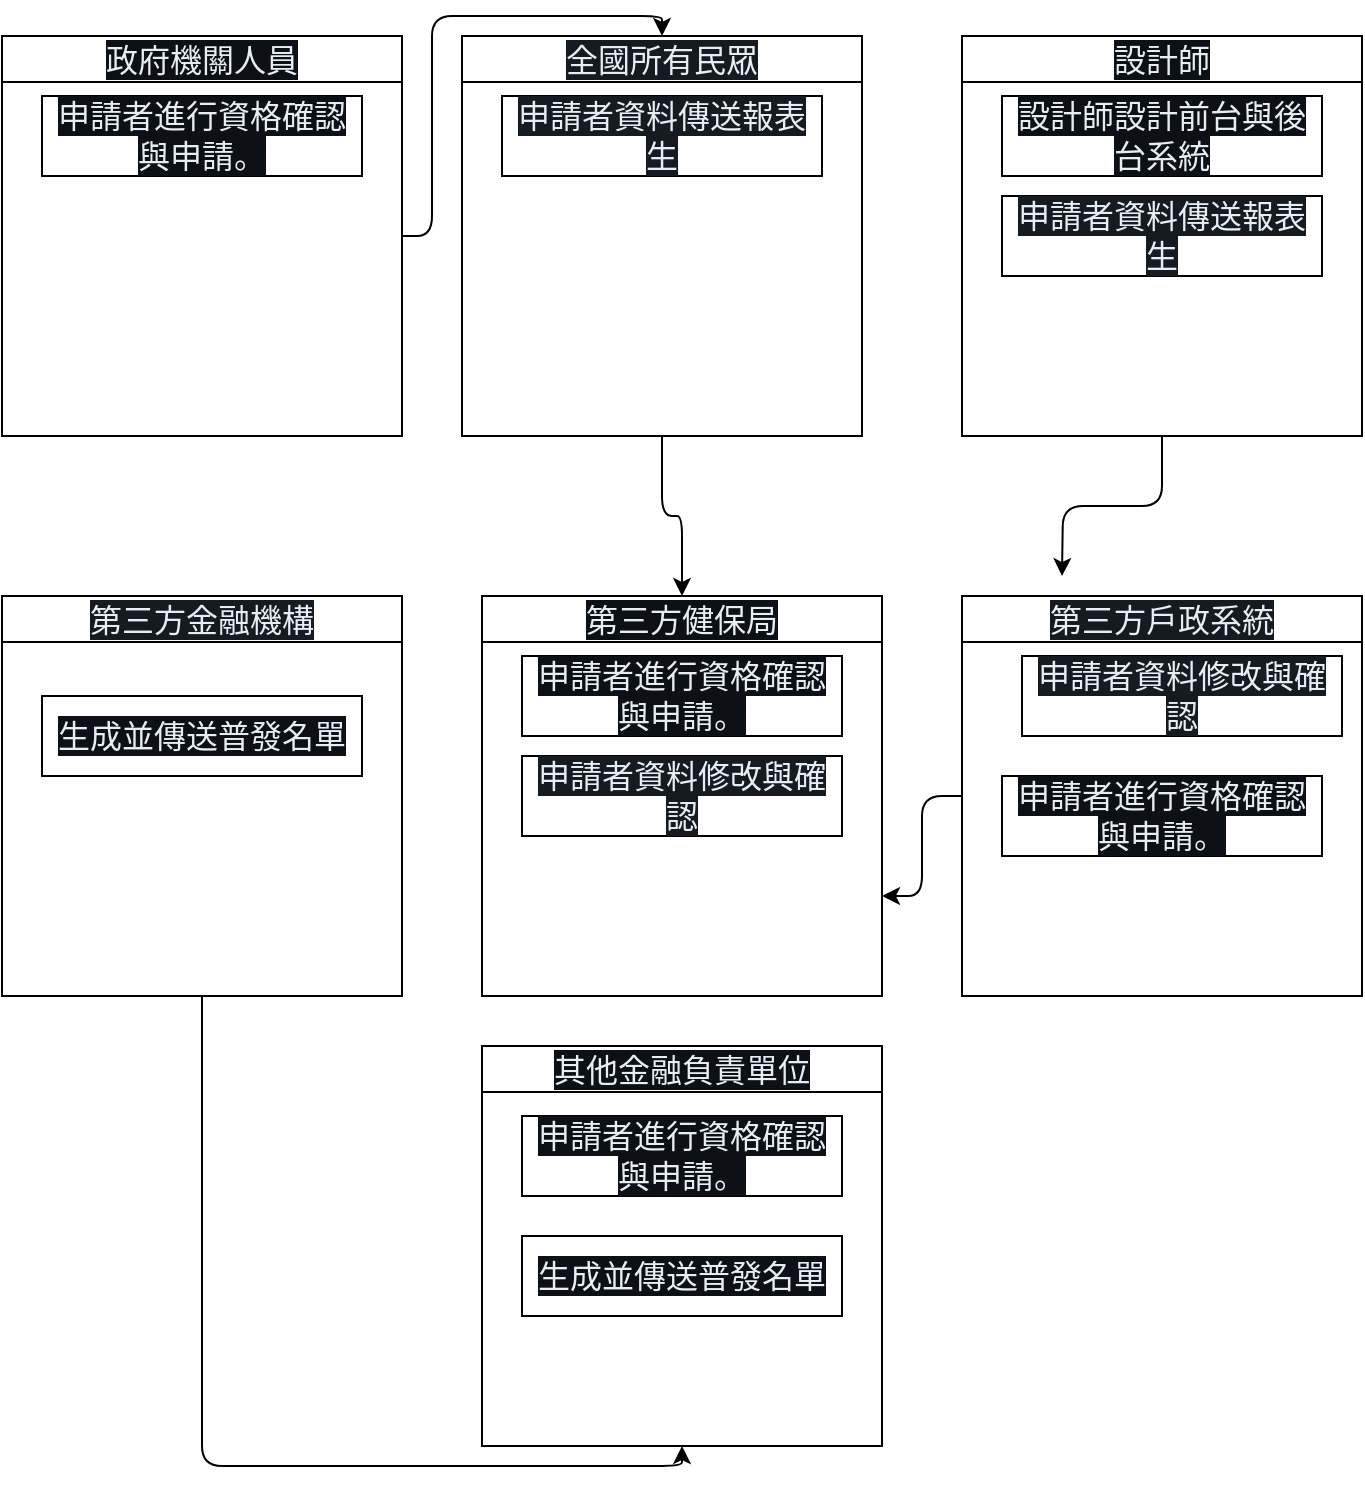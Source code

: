 <mxfile>
    <diagram id="ue5rbC3vXIAoA3zJ4qLh" name="第1頁">
        <mxGraphModel dx="877" dy="804" grid="1" gridSize="10" guides="1" tooltips="1" connect="1" arrows="1" fold="1" page="1" pageScale="1" pageWidth="827" pageHeight="1169" math="0" shadow="0">
            <root>
                <mxCell id="0"/>
                <mxCell id="1" parent="0"/>
                <mxCell id="42" style="edgeStyle=orthogonalEdgeStyle;html=1;entryX=1;entryY=0.75;entryDx=0;entryDy=0;" edge="1" parent="1" source="3" target="8">
                    <mxGeometry relative="1" as="geometry"/>
                </mxCell>
                <mxCell id="3" value="&lt;span style=&quot;color: rgb(230, 237, 243); font-family: -apple-system, BlinkMacSystemFont, &amp;quot;Segoe UI&amp;quot;, &amp;quot;Noto Sans&amp;quot;, Helvetica, Arial, sans-serif, &amp;quot;Apple Color Emoji&amp;quot;, &amp;quot;Segoe UI Emoji&amp;quot;; font-size: 16px; font-weight: 400; text-align: start; background-color: rgb(22, 27, 34);&quot;&gt;第三方戶政系統&lt;/span&gt;" style="swimlane;whiteSpace=wrap;html=1;" vertex="1" parent="1">
                    <mxGeometry x="520" y="360" width="200" height="200" as="geometry"/>
                </mxCell>
                <mxCell id="27" value="&lt;span style=&quot;color: rgb(230, 237, 243); font-family: -apple-system, BlinkMacSystemFont, &amp;quot;Segoe UI&amp;quot;, &amp;quot;Noto Sans&amp;quot;, Helvetica, Arial, sans-serif, &amp;quot;Apple Color Emoji&amp;quot;, &amp;quot;Segoe UI Emoji&amp;quot;; font-size: 16px; text-align: start; background-color: rgb(22, 27, 34);&quot;&gt;申請者資料修改與確認&lt;/span&gt;" style="rounded=0;whiteSpace=wrap;html=1;" vertex="1" parent="3">
                    <mxGeometry x="30" y="30" width="160" height="40" as="geometry"/>
                </mxCell>
                <mxCell id="37" value="&lt;span style=&quot;color: rgb(230, 237, 243); font-family: -apple-system, BlinkMacSystemFont, &amp;quot;Segoe UI&amp;quot;, &amp;quot;Noto Sans&amp;quot;, Helvetica, Arial, sans-serif, &amp;quot;Apple Color Emoji&amp;quot;, &amp;quot;Segoe UI Emoji&amp;quot;; font-size: 16px; text-align: start; background-color: rgb(13, 17, 23);&quot;&gt;申請者進行資格確認與申請。&lt;/span&gt;" style="rounded=0;whiteSpace=wrap;html=1;" vertex="1" parent="3">
                    <mxGeometry x="20" y="90" width="160" height="40" as="geometry"/>
                </mxCell>
                <mxCell id="43" style="edgeStyle=orthogonalEdgeStyle;html=1;" edge="1" parent="1" source="4">
                    <mxGeometry relative="1" as="geometry">
                        <mxPoint x="570" y="350" as="targetPoint"/>
                    </mxGeometry>
                </mxCell>
                <mxCell id="4" value="&lt;span style=&quot;color: rgb(230, 237, 243); font-family: -apple-system, BlinkMacSystemFont, &amp;quot;Segoe UI&amp;quot;, &amp;quot;Noto Sans&amp;quot;, Helvetica, Arial, sans-serif, &amp;quot;Apple Color Emoji&amp;quot;, &amp;quot;Segoe UI Emoji&amp;quot;; font-size: 16px; font-weight: 400; text-align: start; background-color: rgb(13, 17, 23);&quot;&gt;設計師&lt;/span&gt;" style="swimlane;whiteSpace=wrap;html=1;" vertex="1" parent="1">
                    <mxGeometry x="520" y="80" width="200" height="200" as="geometry"/>
                </mxCell>
                <mxCell id="15" value="&lt;span style=&quot;color: rgb(230, 237, 243); font-family: -apple-system, BlinkMacSystemFont, &amp;quot;Segoe UI&amp;quot;, &amp;quot;Noto Sans&amp;quot;, Helvetica, Arial, sans-serif, &amp;quot;Apple Color Emoji&amp;quot;, &amp;quot;Segoe UI Emoji&amp;quot;; font-size: 16px; text-align: start; background-color: rgb(13, 17, 23);&quot;&gt;設計師設計前台與後台系統&lt;/span&gt;" style="rounded=0;whiteSpace=wrap;html=1;" vertex="1" parent="4">
                    <mxGeometry x="20" y="30" width="160" height="40" as="geometry"/>
                </mxCell>
                <mxCell id="16" value="&lt;span style=&quot;color: rgb(230, 237, 243); font-family: -apple-system, BlinkMacSystemFont, &amp;quot;Segoe UI&amp;quot;, &amp;quot;Noto Sans&amp;quot;, Helvetica, Arial, sans-serif, &amp;quot;Apple Color Emoji&amp;quot;, &amp;quot;Segoe UI Emoji&amp;quot;; font-size: 16px; text-align: start; background-color: rgb(22, 27, 34);&quot;&gt;申請者資料傳送報表生&lt;/span&gt;" style="rounded=0;whiteSpace=wrap;html=1;" vertex="1" parent="4">
                    <mxGeometry x="20" y="80" width="160" height="40" as="geometry"/>
                </mxCell>
                <mxCell id="44" style="edgeStyle=orthogonalEdgeStyle;html=1;entryX=0.5;entryY=0;entryDx=0;entryDy=0;" edge="1" parent="1" source="5" target="8">
                    <mxGeometry relative="1" as="geometry"/>
                </mxCell>
                <mxCell id="5" value="&lt;span style=&quot;color: rgb(230, 237, 243); font-family: -apple-system, BlinkMacSystemFont, &amp;quot;Segoe UI&amp;quot;, &amp;quot;Noto Sans&amp;quot;, Helvetica, Arial, sans-serif, &amp;quot;Apple Color Emoji&amp;quot;, &amp;quot;Segoe UI Emoji&amp;quot;; font-size: 16px; font-weight: 400; text-align: start; background-color: rgb(22, 27, 34);&quot;&gt;全國所有民眾&lt;/span&gt;" style="swimlane;whiteSpace=wrap;html=1;" vertex="1" parent="1">
                    <mxGeometry x="270" y="80" width="200" height="200" as="geometry"/>
                </mxCell>
                <mxCell id="14" value="&lt;span style=&quot;color: rgb(230, 237, 243); font-family: -apple-system, BlinkMacSystemFont, &amp;quot;Segoe UI&amp;quot;, &amp;quot;Noto Sans&amp;quot;, Helvetica, Arial, sans-serif, &amp;quot;Apple Color Emoji&amp;quot;, &amp;quot;Segoe UI Emoji&amp;quot;; font-size: 16px; text-align: start; background-color: rgb(22, 27, 34);&quot;&gt;申請者資料傳送報表生&lt;/span&gt;" style="rounded=0;whiteSpace=wrap;html=1;" vertex="1" parent="5">
                    <mxGeometry x="20" y="30" width="160" height="40" as="geometry"/>
                </mxCell>
                <mxCell id="6" value="&lt;span style=&quot;color: rgb(230, 237, 243); font-family: -apple-system, BlinkMacSystemFont, &amp;quot;Segoe UI&amp;quot;, &amp;quot;Noto Sans&amp;quot;, Helvetica, Arial, sans-serif, &amp;quot;Apple Color Emoji&amp;quot;, &amp;quot;Segoe UI Emoji&amp;quot;; font-size: 16px; font-weight: 400; text-align: start; background-color: rgb(13, 17, 23);&quot;&gt;其他金融負責單位&lt;/span&gt;" style="swimlane;whiteSpace=wrap;html=1;" vertex="1" parent="1">
                    <mxGeometry x="280" y="585" width="200" height="200" as="geometry"/>
                </mxCell>
                <mxCell id="12" value="&lt;span style=&quot;color: rgb(230, 237, 243); font-family: -apple-system, BlinkMacSystemFont, &amp;quot;Segoe UI&amp;quot;, &amp;quot;Noto Sans&amp;quot;, Helvetica, Arial, sans-serif, &amp;quot;Apple Color Emoji&amp;quot;, &amp;quot;Segoe UI Emoji&amp;quot;; font-size: 16px; text-align: start; background-color: rgb(13, 17, 23);&quot;&gt;申請者進行資格確認與申請。&lt;/span&gt;" style="rounded=0;whiteSpace=wrap;html=1;" vertex="1" parent="6">
                    <mxGeometry x="20" y="35" width="160" height="40" as="geometry"/>
                </mxCell>
                <mxCell id="38" value="&lt;span style=&quot;color: rgb(230, 237, 243); font-family: -apple-system, BlinkMacSystemFont, &amp;quot;Segoe UI&amp;quot;, &amp;quot;Noto Sans&amp;quot;, Helvetica, Arial, sans-serif, &amp;quot;Apple Color Emoji&amp;quot;, &amp;quot;Segoe UI Emoji&amp;quot;; font-size: 16px; text-align: start; background-color: rgb(13, 17, 23);&quot;&gt;生成並傳送普發名單&lt;/span&gt;" style="rounded=0;whiteSpace=wrap;html=1;" vertex="1" parent="6">
                    <mxGeometry x="20" y="95" width="160" height="40" as="geometry"/>
                </mxCell>
                <mxCell id="41" style="edgeStyle=orthogonalEdgeStyle;html=1;entryX=0.5;entryY=0;entryDx=0;entryDy=0;" edge="1" parent="1" source="7" target="5">
                    <mxGeometry relative="1" as="geometry"/>
                </mxCell>
                <mxCell id="7" value="&lt;span style=&quot;color: rgb(230, 237, 243); font-family: -apple-system, BlinkMacSystemFont, &amp;quot;Segoe UI&amp;quot;, &amp;quot;Noto Sans&amp;quot;, Helvetica, Arial, sans-serif, &amp;quot;Apple Color Emoji&amp;quot;, &amp;quot;Segoe UI Emoji&amp;quot;; font-size: 16px; font-weight: 400; text-align: start; background-color: rgb(13, 17, 23);&quot;&gt;政府機關人員&lt;/span&gt;" style="swimlane;whiteSpace=wrap;html=1;" vertex="1" parent="1">
                    <mxGeometry x="40" y="80" width="200" height="200" as="geometry"/>
                </mxCell>
                <mxCell id="11" value="&lt;span style=&quot;color: rgb(230, 237, 243); font-family: -apple-system, BlinkMacSystemFont, &amp;quot;Segoe UI&amp;quot;, &amp;quot;Noto Sans&amp;quot;, Helvetica, Arial, sans-serif, &amp;quot;Apple Color Emoji&amp;quot;, &amp;quot;Segoe UI Emoji&amp;quot;; font-size: 16px; text-align: start; background-color: rgb(13, 17, 23);&quot;&gt;申請者進行資格確認與申請。&lt;/span&gt;" style="rounded=0;whiteSpace=wrap;html=1;" vertex="1" parent="7">
                    <mxGeometry x="20" y="30" width="160" height="40" as="geometry"/>
                </mxCell>
                <mxCell id="8" value="&lt;span style=&quot;color: rgb(230, 237, 243); font-family: -apple-system, BlinkMacSystemFont, &amp;quot;Segoe UI&amp;quot;, &amp;quot;Noto Sans&amp;quot;, Helvetica, Arial, sans-serif, &amp;quot;Apple Color Emoji&amp;quot;, &amp;quot;Segoe UI Emoji&amp;quot;; font-size: 16px; font-weight: 400; text-align: start; background-color: rgb(13, 17, 23);&quot;&gt;第三方健保局&lt;/span&gt;" style="swimlane;whiteSpace=wrap;html=1;" vertex="1" parent="1">
                    <mxGeometry x="280" y="360" width="200" height="200" as="geometry"/>
                </mxCell>
                <mxCell id="13" value="&lt;span style=&quot;color: rgb(230, 237, 243); font-family: -apple-system, BlinkMacSystemFont, &amp;quot;Segoe UI&amp;quot;, &amp;quot;Noto Sans&amp;quot;, Helvetica, Arial, sans-serif, &amp;quot;Apple Color Emoji&amp;quot;, &amp;quot;Segoe UI Emoji&amp;quot;; font-size: 16px; text-align: start; background-color: rgb(13, 17, 23);&quot;&gt;申請者進行資格確認與申請。&lt;/span&gt;" style="rounded=0;whiteSpace=wrap;html=1;" vertex="1" parent="8">
                    <mxGeometry x="20" y="30" width="160" height="40" as="geometry"/>
                </mxCell>
                <mxCell id="18" value="&lt;span style=&quot;color: rgb(230, 237, 243); font-family: -apple-system, BlinkMacSystemFont, &amp;quot;Segoe UI&amp;quot;, &amp;quot;Noto Sans&amp;quot;, Helvetica, Arial, sans-serif, &amp;quot;Apple Color Emoji&amp;quot;, &amp;quot;Segoe UI Emoji&amp;quot;; font-size: 16px; text-align: start; background-color: rgb(22, 27, 34);&quot;&gt;申請者資料修改與確認&lt;/span&gt;" style="rounded=0;whiteSpace=wrap;html=1;" vertex="1" parent="8">
                    <mxGeometry x="20" y="80" width="160" height="40" as="geometry"/>
                </mxCell>
                <mxCell id="40" style="edgeStyle=orthogonalEdgeStyle;html=1;exitX=0.5;exitY=1;exitDx=0;exitDy=0;entryX=0.5;entryY=1;entryDx=0;entryDy=0;" edge="1" parent="1" source="9" target="6">
                    <mxGeometry relative="1" as="geometry"/>
                </mxCell>
                <mxCell id="9" value="&lt;span style=&quot;color: rgb(230, 237, 243); font-family: -apple-system, BlinkMacSystemFont, &amp;quot;Segoe UI&amp;quot;, &amp;quot;Noto Sans&amp;quot;, Helvetica, Arial, sans-serif, &amp;quot;Apple Color Emoji&amp;quot;, &amp;quot;Segoe UI Emoji&amp;quot;; font-size: 16px; font-weight: 400; text-align: start; background-color: rgb(22, 27, 34);&quot;&gt;第三方金融機構&lt;/span&gt;" style="swimlane;whiteSpace=wrap;html=1;" vertex="1" parent="1">
                    <mxGeometry x="40" y="360" width="200" height="200" as="geometry"/>
                </mxCell>
                <mxCell id="17" value="&lt;span style=&quot;color: rgb(230, 237, 243); font-family: -apple-system, BlinkMacSystemFont, &amp;quot;Segoe UI&amp;quot;, &amp;quot;Noto Sans&amp;quot;, Helvetica, Arial, sans-serif, &amp;quot;Apple Color Emoji&amp;quot;, &amp;quot;Segoe UI Emoji&amp;quot;; font-size: 16px; text-align: start; background-color: rgb(13, 17, 23);&quot;&gt;生成並傳送普發名單&lt;/span&gt;" style="rounded=0;whiteSpace=wrap;html=1;" vertex="1" parent="9">
                    <mxGeometry x="20" y="50" width="160" height="40" as="geometry"/>
                </mxCell>
            </root>
        </mxGraphModel>
    </diagram>
</mxfile>